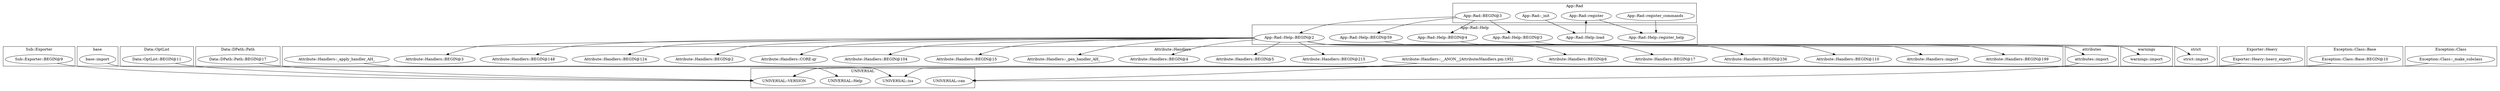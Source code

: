 digraph {
graph [overlap=false]
subgraph cluster_Sub_Exporter {
	label="Sub::Exporter";
	"Sub::Exporter::BEGIN@9";
}
subgraph cluster_App_Rad {
	label="App::Rad";
	"App::Rad::register";
	"App::Rad::register_commands";
	"App::Rad::BEGIN@3";
	"App::Rad::_init";
}
subgraph cluster_base {
	label="base";
	"base::import";
}
subgraph cluster_warnings {
	label="warnings";
	"warnings::import";
}
subgraph cluster_Data_OptList {
	label="Data::OptList";
	"Data::OptList::BEGIN@11";
}
subgraph cluster_Data_DPath_Path {
	label="Data::DPath::Path";
	"Data::DPath::Path::BEGIN@17";
}
subgraph cluster_strict {
	label="strict";
	"strict::import";
}
subgraph cluster_attributes {
	label="attributes";
	"attributes::import";
}
subgraph cluster_UNIVERSAL {
	label="UNIVERSAL";
	"UNIVERSAL::Help";
	"UNIVERSAL::isa";
	"UNIVERSAL::VERSION";
	"UNIVERSAL::can";
}
subgraph cluster_Exporter_Heavy {
	label="Exporter::Heavy";
	"Exporter::Heavy::heavy_export";
}
subgraph cluster_Attribute_Handlers {
	label="Attribute::Handlers";
	"Attribute::Handlers::BEGIN@17";
	"Attribute::Handlers::BEGIN@6";
	"Attribute::Handlers::BEGIN@3";
	"Attribute::Handlers::BEGIN@215";
	"Attribute::Handlers::BEGIN@5";
	"Attribute::Handlers::BEGIN@4";
	"Attribute::Handlers::__ANON__[Attribute/Handlers.pm:195]";
	"Attribute::Handlers::_gen_handler_AH_";
	"Attribute::Handlers::BEGIN@15";
	"Attribute::Handlers::BEGIN@104";
	"Attribute::Handlers::CORE:qr";
	"Attribute::Handlers::BEGIN@2";
	"Attribute::Handlers::BEGIN@124";
	"Attribute::Handlers::BEGIN@148";
	"Attribute::Handlers::BEGIN@199";
	"Attribute::Handlers::import";
	"Attribute::Handlers::BEGIN@110";
	"Attribute::Handlers::BEGIN@236";
	"Attribute::Handlers::_apply_handler_AH_";
}
subgraph cluster_Exception_Class_Base {
	label="Exception::Class::Base";
	"Exception::Class::Base::BEGIN@10";
}
subgraph cluster_Exception_Class {
	label="Exception::Class";
	"Exception::Class::_make_subclass";
}
subgraph cluster_App_Rad_Help {
	label="App::Rad::Help";
	"App::Rad::Help::BEGIN@2";
	"App::Rad::Help::BEGIN@59";
	"App::Rad::Help::register_help";
	"App::Rad::Help::BEGIN@4";
	"App::Rad::Help::BEGIN@3";
	"App::Rad::Help::load";
}
"App::Rad::Help::BEGIN@2" -> "Attribute::Handlers::CORE:qr";
"App::Rad::Help::BEGIN@2" -> "Attribute::Handlers::BEGIN@148";
"App::Rad::Help::BEGIN@2" -> "Attribute::Handlers::import";
"App::Rad::Help::BEGIN@2" -> "Attribute::Handlers::BEGIN@110";
"App::Rad::Help::BEGIN@2" -> "Attribute::Handlers::BEGIN@3";
"App::Rad::Help::BEGIN@2" -> "Attribute::Handlers::BEGIN@4";
"attributes::import" -> "UNIVERSAL::can";
"Attribute::Handlers::__ANON__[Attribute/Handlers.pm:195]" -> "UNIVERSAL::can";
"App::Rad::Help::BEGIN@2" -> "Attribute::Handlers::BEGIN@236";
"App::Rad::Help::BEGIN@59" -> "attributes::import";
"App::Rad::Help::BEGIN@2" -> "Attribute::Handlers::BEGIN@104";
"Exception::Class::_make_subclass" -> "UNIVERSAL::isa";
"base::import" -> "UNIVERSAL::isa";
"App::Rad::Help::BEGIN@2" -> "Attribute::Handlers::BEGIN@2";
"App::Rad::Help::BEGIN@2" -> "Attribute::Handlers::BEGIN@199";
"App::Rad::Help::BEGIN@2" -> "Attribute::Handlers::BEGIN@5";
"App::Rad::Help::BEGIN@4" -> "warnings::import";
"App::Rad::_init" -> "App::Rad::Help::load";
"App::Rad::Help::BEGIN@2" -> "Attribute::Handlers::BEGIN@15";
"App::Rad::register" -> "App::Rad::Help::register_help";
"App::Rad::register_commands" -> "App::Rad::Help::register_help";
"App::Rad::Help::BEGIN@2" -> "Attribute::Handlers::BEGIN@124";
"App::Rad::BEGIN@3" -> "App::Rad::Help::BEGIN@2";
"App::Rad::Help::BEGIN@2" -> "Attribute::Handlers::_gen_handler_AH_";
"App::Rad::BEGIN@3" -> "App::Rad::Help::BEGIN@3";
"App::Rad::Help::BEGIN@2" -> "Attribute::Handlers::BEGIN@6";
"Attribute::Handlers::_apply_handler_AH_" -> "UNIVERSAL::Help";
"App::Rad::BEGIN@3" -> "App::Rad::Help::BEGIN@4";
"App::Rad::Help::load" -> "App::Rad::register";
"App::Rad::Help::BEGIN@2" -> "Attribute::Handlers::BEGIN@17";
"App::Rad::BEGIN@3" -> "App::Rad::Help::BEGIN@59";
"App::Rad::Help::BEGIN@2" -> "Attribute::Handlers::BEGIN@215";
"Exception::Class::Base::BEGIN@10" -> "UNIVERSAL::VERSION";
"Data::OptList::BEGIN@11" -> "UNIVERSAL::VERSION";
"Data::DPath::Path::BEGIN@17" -> "UNIVERSAL::VERSION";
"Exporter::Heavy::heavy_export" -> "UNIVERSAL::VERSION";
"Sub::Exporter::BEGIN@9" -> "UNIVERSAL::VERSION";
"App::Rad::Help::BEGIN@3" -> "strict::import";
}
